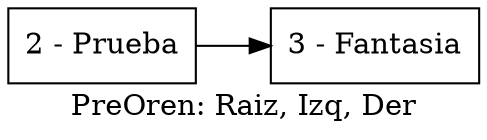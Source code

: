 digraph G {rankdir=LR;label="PreOren: Raiz, Izq, Der";node[shape=box];
nodo2 [ label ="2 - Prueba"];
nodo3 [ label ="3 - Fantasia"];
nodo2-> nodo3
}